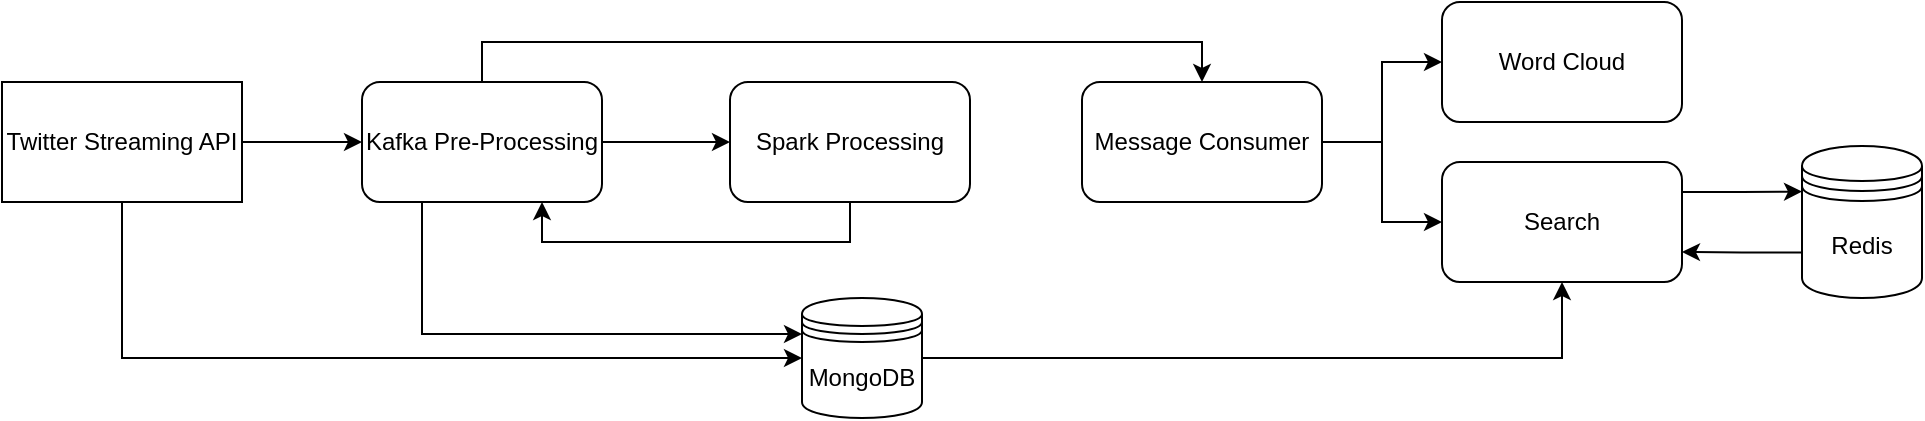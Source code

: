 <mxfile version="15.7.4" type="github">
  <diagram id="lZiy0iLzy_MYxIfIbjXl" name="Page-1">
    <mxGraphModel dx="1207" dy="515" grid="1" gridSize="10" guides="1" tooltips="1" connect="1" arrows="1" fold="1" page="1" pageScale="1" pageWidth="827" pageHeight="1169" math="0" shadow="0">
      <root>
        <mxCell id="0" />
        <mxCell id="1" parent="0" />
        <mxCell id="AnlLIFib7zOeCQXsE0wH-6" style="edgeStyle=orthogonalEdgeStyle;rounded=0;orthogonalLoop=1;jettySize=auto;html=1;exitX=1;exitY=0.5;exitDx=0;exitDy=0;entryX=0;entryY=0.5;entryDx=0;entryDy=0;shadow=0;strokeColor=#000000;fillColor=#000000;" edge="1" parent="1" source="AnlLIFib7zOeCQXsE0wH-3" target="AnlLIFib7zOeCQXsE0wH-5">
          <mxGeometry relative="1" as="geometry" />
        </mxCell>
        <mxCell id="AnlLIFib7zOeCQXsE0wH-9" style="edgeStyle=orthogonalEdgeStyle;rounded=0;orthogonalLoop=1;jettySize=auto;html=1;exitX=0.5;exitY=0;exitDx=0;exitDy=0;entryX=0.5;entryY=0;entryDx=0;entryDy=0;shadow=0;strokeColor=#000000;fillColor=#000000;" edge="1" parent="1" source="AnlLIFib7zOeCQXsE0wH-3" target="AnlLIFib7zOeCQXsE0wH-8">
          <mxGeometry relative="1" as="geometry" />
        </mxCell>
        <mxCell id="AnlLIFib7zOeCQXsE0wH-26" style="edgeStyle=orthogonalEdgeStyle;rounded=0;orthogonalLoop=1;jettySize=auto;html=1;exitX=0.25;exitY=1;exitDx=0;exitDy=0;entryX=0;entryY=0.3;entryDx=0;entryDy=0;shadow=0;strokeColor=#000000;fillColor=#000000;" edge="1" parent="1" source="AnlLIFib7zOeCQXsE0wH-3" target="AnlLIFib7zOeCQXsE0wH-12">
          <mxGeometry relative="1" as="geometry" />
        </mxCell>
        <mxCell id="AnlLIFib7zOeCQXsE0wH-3" value="Kafka Pre-Processing" style="rounded=1;whiteSpace=wrap;html=1;" vertex="1" parent="1">
          <mxGeometry x="230" y="160" width="120" height="60" as="geometry" />
        </mxCell>
        <mxCell id="AnlLIFib7zOeCQXsE0wH-25" style="edgeStyle=orthogonalEdgeStyle;rounded=0;orthogonalLoop=1;jettySize=auto;html=1;exitX=0.5;exitY=1;exitDx=0;exitDy=0;entryX=0.75;entryY=1;entryDx=0;entryDy=0;shadow=0;strokeColor=#000000;fillColor=#000000;" edge="1" parent="1" source="AnlLIFib7zOeCQXsE0wH-5" target="AnlLIFib7zOeCQXsE0wH-3">
          <mxGeometry relative="1" as="geometry" />
        </mxCell>
        <mxCell id="AnlLIFib7zOeCQXsE0wH-5" value="Spark Processing" style="rounded=1;whiteSpace=wrap;html=1;" vertex="1" parent="1">
          <mxGeometry x="414" y="160" width="120" height="60" as="geometry" />
        </mxCell>
        <mxCell id="AnlLIFib7zOeCQXsE0wH-23" style="edgeStyle=orthogonalEdgeStyle;rounded=0;orthogonalLoop=1;jettySize=auto;html=1;exitX=1;exitY=0.5;exitDx=0;exitDy=0;entryX=0;entryY=0.5;entryDx=0;entryDy=0;shadow=0;strokeColor=#000000;fillColor=#000000;" edge="1" parent="1" source="AnlLIFib7zOeCQXsE0wH-8" target="AnlLIFib7zOeCQXsE0wH-21">
          <mxGeometry relative="1" as="geometry" />
        </mxCell>
        <mxCell id="AnlLIFib7zOeCQXsE0wH-24" style="edgeStyle=orthogonalEdgeStyle;rounded=0;orthogonalLoop=1;jettySize=auto;html=1;exitX=1;exitY=0.5;exitDx=0;exitDy=0;entryX=0;entryY=0.5;entryDx=0;entryDy=0;shadow=0;strokeColor=#000000;fillColor=#000000;" edge="1" parent="1" source="AnlLIFib7zOeCQXsE0wH-8" target="AnlLIFib7zOeCQXsE0wH-22">
          <mxGeometry relative="1" as="geometry" />
        </mxCell>
        <mxCell id="AnlLIFib7zOeCQXsE0wH-8" value="Message Consumer" style="rounded=1;whiteSpace=wrap;html=1;" vertex="1" parent="1">
          <mxGeometry x="590" y="160" width="120" height="60" as="geometry" />
        </mxCell>
        <mxCell id="AnlLIFib7zOeCQXsE0wH-28" style="edgeStyle=orthogonalEdgeStyle;rounded=0;orthogonalLoop=1;jettySize=auto;html=1;exitX=1;exitY=0.5;exitDx=0;exitDy=0;entryX=0.5;entryY=1;entryDx=0;entryDy=0;shadow=0;strokeColor=#000000;fillColor=#000000;" edge="1" parent="1" source="AnlLIFib7zOeCQXsE0wH-12" target="AnlLIFib7zOeCQXsE0wH-22">
          <mxGeometry relative="1" as="geometry" />
        </mxCell>
        <mxCell id="AnlLIFib7zOeCQXsE0wH-12" value="MongoDB" style="shape=datastore;whiteSpace=wrap;html=1;" vertex="1" parent="1">
          <mxGeometry x="450" y="268" width="60" height="60" as="geometry" />
        </mxCell>
        <mxCell id="AnlLIFib7zOeCQXsE0wH-19" style="edgeStyle=orthogonalEdgeStyle;rounded=0;orthogonalLoop=1;jettySize=auto;html=1;exitX=1;exitY=0.5;exitDx=0;exitDy=0;entryX=0;entryY=0.5;entryDx=0;entryDy=0;shadow=0;strokeColor=#000000;fillColor=#000000;" edge="1" parent="1" source="AnlLIFib7zOeCQXsE0wH-17" target="AnlLIFib7zOeCQXsE0wH-3">
          <mxGeometry relative="1" as="geometry" />
        </mxCell>
        <mxCell id="AnlLIFib7zOeCQXsE0wH-20" style="edgeStyle=orthogonalEdgeStyle;rounded=0;orthogonalLoop=1;jettySize=auto;html=1;exitX=0.5;exitY=1;exitDx=0;exitDy=0;entryX=0;entryY=0.5;entryDx=0;entryDy=0;shadow=0;strokeColor=#000000;fillColor=#000000;" edge="1" parent="1" source="AnlLIFib7zOeCQXsE0wH-17" target="AnlLIFib7zOeCQXsE0wH-12">
          <mxGeometry relative="1" as="geometry" />
        </mxCell>
        <mxCell id="AnlLIFib7zOeCQXsE0wH-17" value="Twitter Streaming API" style="rounded=0;whiteSpace=wrap;html=1;" vertex="1" parent="1">
          <mxGeometry x="50" y="160" width="120" height="60" as="geometry" />
        </mxCell>
        <mxCell id="AnlLIFib7zOeCQXsE0wH-21" value="Word Cloud" style="rounded=1;whiteSpace=wrap;html=1;" vertex="1" parent="1">
          <mxGeometry x="770" y="120" width="120" height="60" as="geometry" />
        </mxCell>
        <mxCell id="AnlLIFib7zOeCQXsE0wH-34" style="edgeStyle=orthogonalEdgeStyle;rounded=0;orthogonalLoop=1;jettySize=auto;html=1;exitX=1;exitY=0.25;exitDx=0;exitDy=0;entryX=0;entryY=0.3;entryDx=0;entryDy=0;shadow=0;strokeColor=#000000;fillColor=#000000;" edge="1" parent="1" source="AnlLIFib7zOeCQXsE0wH-22" target="AnlLIFib7zOeCQXsE0wH-31">
          <mxGeometry relative="1" as="geometry" />
        </mxCell>
        <mxCell id="AnlLIFib7zOeCQXsE0wH-22" value="Search" style="rounded=1;whiteSpace=wrap;html=1;" vertex="1" parent="1">
          <mxGeometry x="770" y="200" width="120" height="60" as="geometry" />
        </mxCell>
        <mxCell id="AnlLIFib7zOeCQXsE0wH-35" style="edgeStyle=orthogonalEdgeStyle;rounded=0;orthogonalLoop=1;jettySize=auto;html=1;exitX=0;exitY=0.7;exitDx=0;exitDy=0;entryX=1;entryY=0.75;entryDx=0;entryDy=0;shadow=0;strokeColor=#000000;fillColor=#000000;" edge="1" parent="1" source="AnlLIFib7zOeCQXsE0wH-31" target="AnlLIFib7zOeCQXsE0wH-22">
          <mxGeometry relative="1" as="geometry" />
        </mxCell>
        <mxCell id="AnlLIFib7zOeCQXsE0wH-31" value="Redis" style="shape=datastore;whiteSpace=wrap;html=1;" vertex="1" parent="1">
          <mxGeometry x="950" y="192" width="60" height="76" as="geometry" />
        </mxCell>
      </root>
    </mxGraphModel>
  </diagram>
</mxfile>
